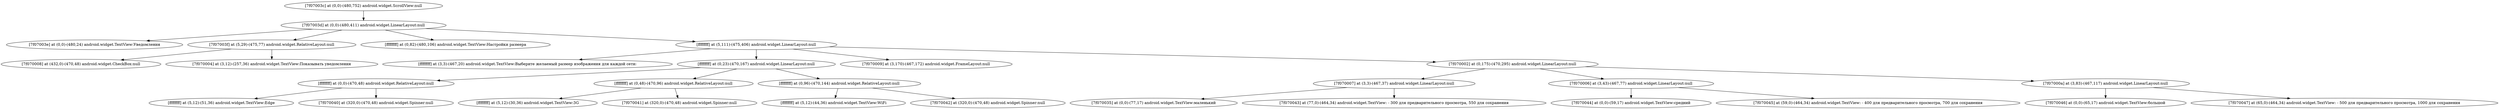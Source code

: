 strict digraph G {
  1 [ label="[7f07003c] at (0,0)-(480,752) android.widget.ScrollView:null" ];
  2 [ label="[7f07003d] at (0,0)-(480,411) android.widget.LinearLayout:null" ];
  3 [ label="[7f07003e] at (0,0)-(480,24) android.widget.TextView:Уведомления" ];
  4 [ label="[7f07003f] at (5,29)-(475,77) android.widget.RelativeLayout:null" ];
  5 [ label="[7f070008] at (432,0)-(470,48) android.widget.CheckBox:null" ];
  6 [ label="[7f070004] at (3,12)-(257,36) android.widget.TextView:Показывать уведомления" ];
  7 [ label="[ffffffff] at (0,82)-(480,106) android.widget.TextView:Настройки размера" ];
  8 [ label="[ffffffff] at (5,111)-(475,406) android.widget.LinearLayout:null" ];
  9 [ label="[ffffffff] at (3,3)-(467,20) android.widget.TextView:Выберите желаемый размер изображения для каждой сети:" ];
  10 [ label="[ffffffff] at (0,23)-(470,167) android.widget.LinearLayout:null" ];
  11 [ label="[ffffffff] at (0,0)-(470,48) android.widget.RelativeLayout:null" ];
  12 [ label="[ffffffff] at (5,12)-(51,36) android.widget.TextView:Edge" ];
  13 [ label="[7f070040] at (320,0)-(470,48) android.widget.Spinner:null" ];
  14 [ label="[ffffffff] at (0,48)-(470,96) android.widget.RelativeLayout:null" ];
  15 [ label="[ffffffff] at (5,12)-(30,36) android.widget.TextView:3G" ];
  16 [ label="[7f070041] at (320,0)-(470,48) android.widget.Spinner:null" ];
  17 [ label="[ffffffff] at (0,96)-(470,144) android.widget.RelativeLayout:null" ];
  18 [ label="[ffffffff] at (5,12)-(44,36) android.widget.TextView:WiFi" ];
  19 [ label="[7f070042] at (320,0)-(470,48) android.widget.Spinner:null" ];
  20 [ label="[7f070009] at (3,170)-(467,172) android.widget.FrameLayout:null" ];
  21 [ label="[7f070002] at (0,175)-(470,295) android.widget.LinearLayout:null" ];
  22 [ label="[7f070007] at (3,3)-(467,37) android.widget.LinearLayout:null" ];
  23 [ label="[7f070035] at (0,0)-(77,17) android.widget.TextView:маленький" ];
  24 [ label="[7f070043] at (77,0)-(464,34) android.widget.TextView: - 300 для предварительного просмотра, 550 для сохранения" ];
  25 [ label="[7f070006] at (3,43)-(467,77) android.widget.LinearLayout:null" ];
  26 [ label="[7f070044] at (0,0)-(59,17) android.widget.TextView:средний" ];
  27 [ label="[7f070045] at (59,0)-(464,34) android.widget.TextView: - 400 для предварительного просмотра, 700 для сохранения" ];
  28 [ label="[7f07000a] at (3,83)-(467,117) android.widget.LinearLayout:null" ];
  29 [ label="[7f070046] at (0,0)-(65,17) android.widget.TextView:большой" ];
  30 [ label="[7f070047] at (65,0)-(464,34) android.widget.TextView: - 500 для предварительного просмотра, 1000 для сохранения" ];
  1 -> 2;
  2 -> 3;
  2 -> 4;
  4 -> 5;
  4 -> 6;
  2 -> 7;
  2 -> 8;
  8 -> 9;
  8 -> 10;
  10 -> 11;
  11 -> 12;
  11 -> 13;
  10 -> 14;
  14 -> 15;
  14 -> 16;
  10 -> 17;
  17 -> 18;
  17 -> 19;
  8 -> 20;
  8 -> 21;
  21 -> 22;
  22 -> 23;
  22 -> 24;
  21 -> 25;
  25 -> 26;
  25 -> 27;
  21 -> 28;
  28 -> 29;
  28 -> 30;
}
